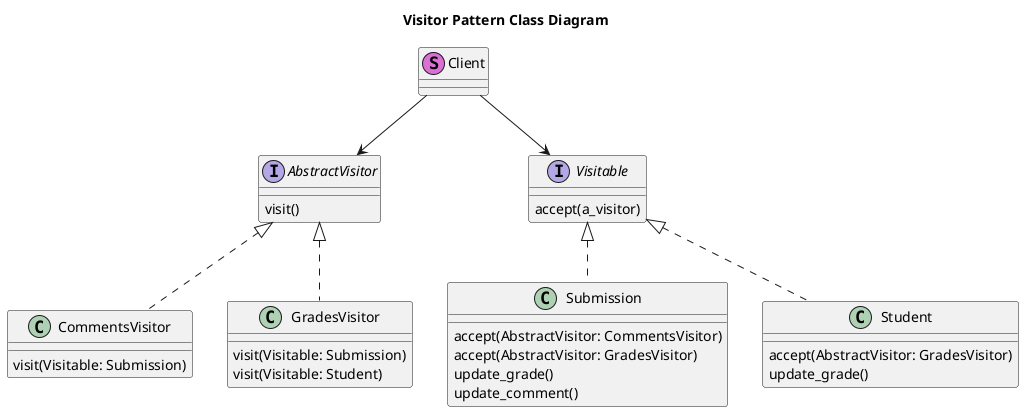 @startuml
title Visitor Pattern Class Diagram

class Client << (S, orchid) >>
Client --> AbstractVisitor
Client --> Visitable

AbstractVisitor <|.down. CommentsVisitor
AbstractVisitor <|.down. GradesVisitor

Visitable <|.down. Submission
Visitable <|.down. Student

interface AbstractVisitor {
  visit()
}

interface Visitable {
  accept(a_visitor)
}

class CommentsVisitor {
  visit(Visitable: Submission)
}

class GradesVisitor {
  visit(Visitable: Submission)
  visit(Visitable: Student)
}

class Submission {
  accept(AbstractVisitor: CommentsVisitor)
  accept(AbstractVisitor: GradesVisitor)
  update_grade()
  update_comment()
}

class Student {
  accept(AbstractVisitor: GradesVisitor)
  update_grade()
}
@enduml

